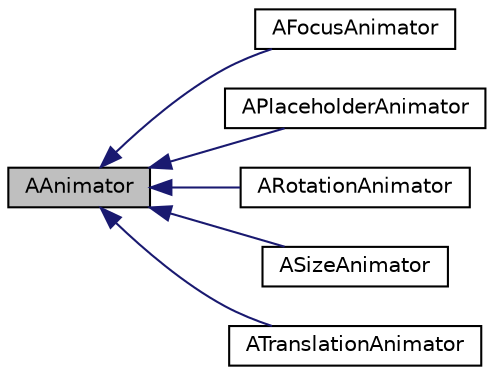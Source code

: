 digraph "AAnimator"
{
 // LATEX_PDF_SIZE
  edge [fontname="Helvetica",fontsize="10",labelfontname="Helvetica",labelfontsize="10"];
  node [fontname="Helvetica",fontsize="10",shape=record];
  rankdir="LR";
  Node1 [label="AAnimator",height=0.2,width=0.4,color="black", fillcolor="grey75", style="filled", fontcolor="black",tooltip=" "];
  Node1 -> Node2 [dir="back",color="midnightblue",fontsize="10",style="solid",fontname="Helvetica"];
  Node2 [label="AFocusAnimator",height=0.2,width=0.4,color="black", fillcolor="white", style="filled",URL="$classAFocusAnimator.html",tooltip=" "];
  Node1 -> Node3 [dir="back",color="midnightblue",fontsize="10",style="solid",fontname="Helvetica"];
  Node3 [label="APlaceholderAnimator",height=0.2,width=0.4,color="black", fillcolor="white", style="filled",URL="$classAPlaceholderAnimator.html",tooltip=" "];
  Node1 -> Node4 [dir="back",color="midnightblue",fontsize="10",style="solid",fontname="Helvetica"];
  Node4 [label="ARotationAnimator",height=0.2,width=0.4,color="black", fillcolor="white", style="filled",URL="$classARotationAnimator.html",tooltip=" "];
  Node1 -> Node5 [dir="back",color="midnightblue",fontsize="10",style="solid",fontname="Helvetica"];
  Node5 [label="ASizeAnimator",height=0.2,width=0.4,color="black", fillcolor="white", style="filled",URL="$classASizeAnimator.html",tooltip=" "];
  Node1 -> Node6 [dir="back",color="midnightblue",fontsize="10",style="solid",fontname="Helvetica"];
  Node6 [label="ATranslationAnimator",height=0.2,width=0.4,color="black", fillcolor="white", style="filled",URL="$classATranslationAnimator.html",tooltip=" "];
}
